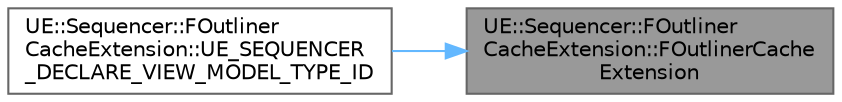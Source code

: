digraph "UE::Sequencer::FOutlinerCacheExtension::FOutlinerCacheExtension"
{
 // INTERACTIVE_SVG=YES
 // LATEX_PDF_SIZE
  bgcolor="transparent";
  edge [fontname=Helvetica,fontsize=10,labelfontname=Helvetica,labelfontsize=10];
  node [fontname=Helvetica,fontsize=10,shape=box,height=0.2,width=0.4];
  rankdir="RL";
  Node1 [id="Node000001",label="UE::Sequencer::FOutliner\lCacheExtension::FOutlinerCache\lExtension",height=0.2,width=0.4,color="gray40", fillcolor="grey60", style="filled", fontcolor="black",tooltip=" "];
  Node1 -> Node2 [id="edge1_Node000001_Node000002",dir="back",color="steelblue1",style="solid",tooltip=" "];
  Node2 [id="Node000002",label="UE::Sequencer::FOutliner\lCacheExtension::UE_SEQUENCER\l_DECLARE_VIEW_MODEL_TYPE_ID",height=0.2,width=0.4,color="grey40", fillcolor="white", style="filled",URL="$d3/d02/classUE_1_1Sequencer_1_1FOutlinerCacheExtension.html#ab6d93b691c60227cca6f4ad67c18f264",tooltip=" "];
}
